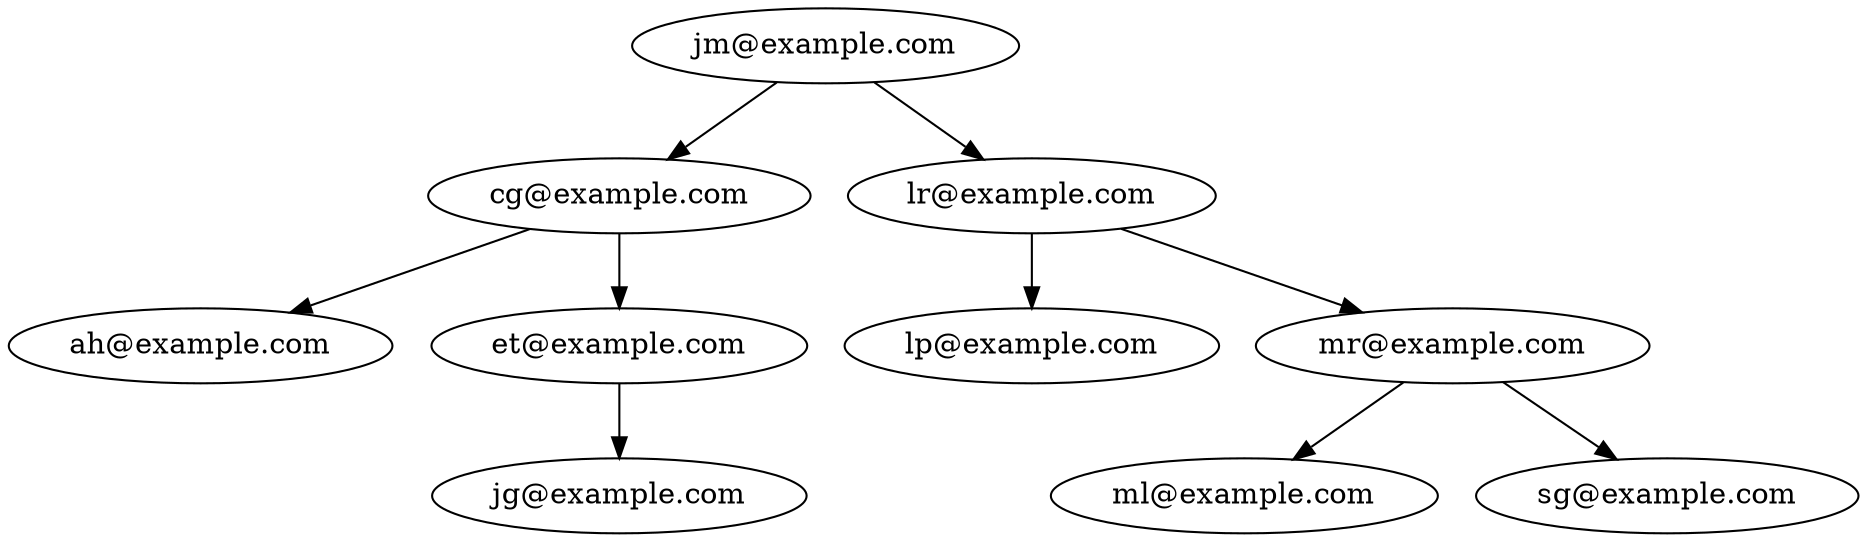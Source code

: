 digraph G {
Nodo0x7fa4f2c2c250[label = "jm@example.com"]
Nodo0x7fa4f2c2c250->Nodo0x7fa4f2c2cc10
Nodo0x7fa4f2c2c250->Nodo0x7fa4f2c2a310
Nodo0x7fa4f2c2cc10[label = "cg@example.com"]
Nodo0x7fa4f2c2cc10->Nodo0x7fa4f2c1ad40
Nodo0x7fa4f2c2cc10->Nodo0x7fa4f2c342f0
Nodo0x7fa4f2c1ad40[label = "ah@example.com"]
Nodo0x7fa4f2c342f0[label = "et@example.com"]
Nodo0x7fa4f2c342f0->Nodo0x7fa4eceae200
Nodo0x7fa4eceae200[label = "jg@example.com"]
Nodo0x7fa4f2c2a310[label = "lr@example.com"]
Nodo0x7fa4f2c2a310->Nodo0x7fa4f2c2c530
Nodo0x7fa4f2c2a310->Nodo0x7fa4f2c2a470
Nodo0x7fa4f2c2c530[label = "lp@example.com"]
Nodo0x7fa4f2c2a470[label = "mr@example.com"]
Nodo0x7fa4f2c2a470->Nodo0x7fa4f2c2b160
Nodo0x7fa4f2c2a470->Nodo0x7fa4f2c2a540
Nodo0x7fa4f2c2b160[label = "ml@example.com"]
Nodo0x7fa4f2c2a540[label = "sg@example.com"]
}
